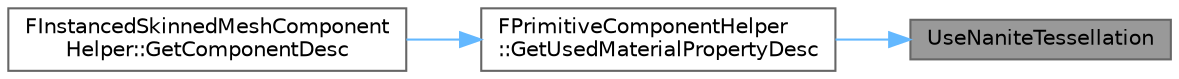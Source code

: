 digraph "UseNaniteTessellation"
{
 // INTERACTIVE_SVG=YES
 // LATEX_PDF_SIZE
  bgcolor="transparent";
  edge [fontname=Helvetica,fontsize=10,labelfontname=Helvetica,labelfontsize=10];
  node [fontname=Helvetica,fontsize=10,shape=box,height=0.2,width=0.4];
  rankdir="RL";
  Node1 [id="Node000001",label="UseNaniteTessellation",height=0.2,width=0.4,color="gray40", fillcolor="grey60", style="filled", fontcolor="black",tooltip=" "];
  Node1 -> Node2 [id="edge1_Node000001_Node000002",dir="back",color="steelblue1",style="solid",tooltip=" "];
  Node2 [id="Node000002",label="FPrimitiveComponentHelper\l::GetUsedMaterialPropertyDesc",height=0.2,width=0.4,color="grey40", fillcolor="white", style="filled",URL="$db/dda/classFPrimitiveComponentHelper.html#a7298c988db212b59084e7dc8e8301448",tooltip=" "];
  Node2 -> Node3 [id="edge2_Node000002_Node000003",dir="back",color="steelblue1",style="solid",tooltip=" "];
  Node3 [id="Node000003",label="FInstancedSkinnedMeshComponent\lHelper::GetComponentDesc",height=0.2,width=0.4,color="grey40", fillcolor="white", style="filled",URL="$db/dc5/classFInstancedSkinnedMeshComponentHelper.html#aaad5138ef2af301fa146323c0f09b15b",tooltip=" "];
}
